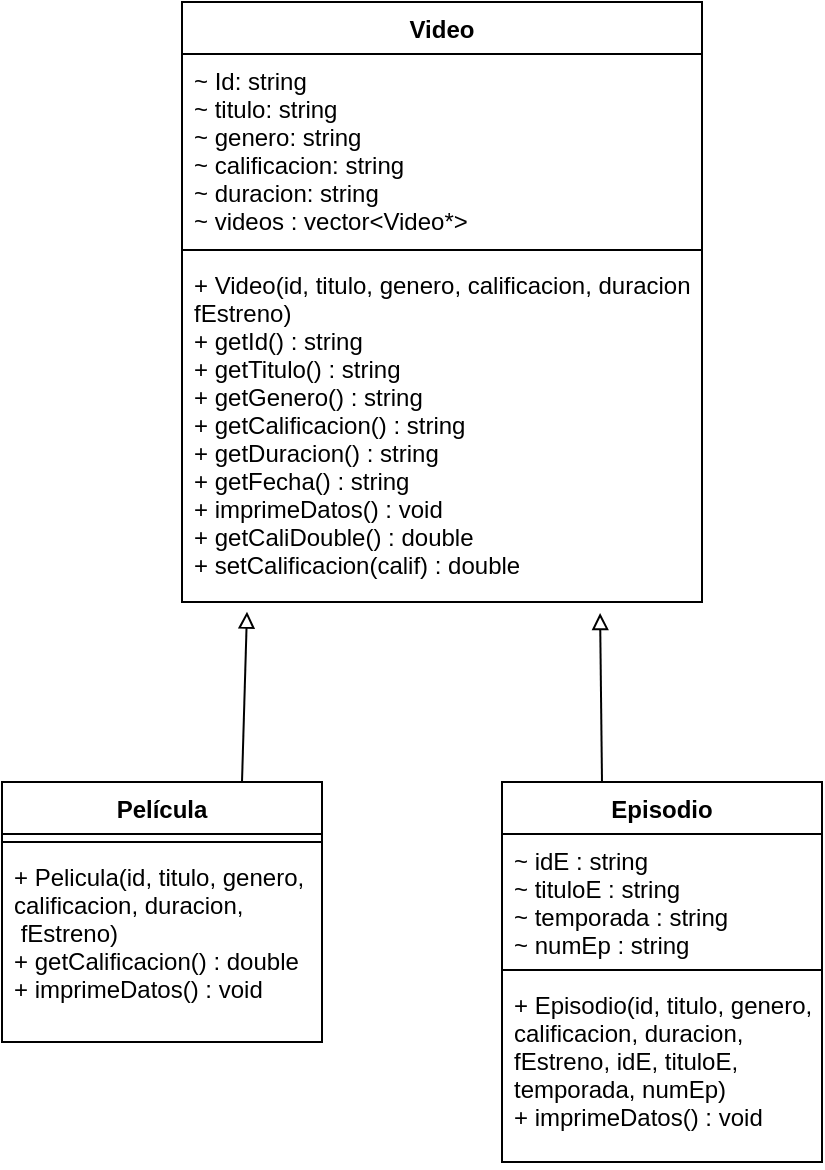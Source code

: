 <mxfile>
    <diagram id="dJvRuQb_ktj57cPkS3lV" name="Page-1">
        <mxGraphModel dx="1340" dy="1620" grid="1" gridSize="10" guides="1" tooltips="1" connect="1" arrows="1" fold="1" page="1" pageScale="1" pageWidth="827" pageHeight="1169" math="0" shadow="0">
            <root>
                <mxCell id="0"/>
                <mxCell id="1" parent="0"/>
                <mxCell id="2" value="Video" style="swimlane;fontStyle=1;align=center;verticalAlign=top;childLayout=stackLayout;horizontal=1;startSize=26;horizontalStack=0;resizeParent=1;resizeParentMax=0;resizeLast=0;collapsible=1;marginBottom=0;" parent="1" vertex="1">
                    <mxGeometry x="260" y="-10" width="260" height="300" as="geometry"/>
                </mxCell>
                <mxCell id="3" value="~ Id: string &#10;~ titulo: string&#10;~ genero: string &#10;~ calificacion: string&#10;~ duracion: string&#10;~ videos : vector&lt;Video*&gt; " style="text;strokeColor=none;fillColor=none;align=left;verticalAlign=top;spacingLeft=4;spacingRight=4;overflow=hidden;rotatable=0;points=[[0,0.5],[1,0.5]];portConstraint=eastwest;" parent="2" vertex="1">
                    <mxGeometry y="26" width="260" height="94" as="geometry"/>
                </mxCell>
                <mxCell id="4" value="" style="line;strokeWidth=1;fillColor=none;align=left;verticalAlign=middle;spacingTop=-1;spacingLeft=3;spacingRight=3;rotatable=0;labelPosition=right;points=[];portConstraint=eastwest;strokeColor=inherit;" parent="2" vertex="1">
                    <mxGeometry y="120" width="260" height="8" as="geometry"/>
                </mxCell>
                <mxCell id="5" value="+ Video(id, titulo, genero, calificacion, duracion,   &#10;fEstreno)               &#10;+ getId() : string       &#10;+ getTitulo() : string      &#10;+ getGenero() : string      &#10;+ getCalificacion() : string&#10;+ getDuracion() : string    &#10;+ getFecha() : string       &#10;+ imprimeDatos() : void     &#10;+ getCaliDouble() : double&#10;+ setCalificacion(calif) : double" style="text;strokeColor=none;fillColor=none;align=left;verticalAlign=top;spacingLeft=4;spacingRight=4;overflow=hidden;rotatable=0;points=[[0,0.5],[1,0.5]];portConstraint=eastwest;" parent="2" vertex="1">
                    <mxGeometry y="128" width="260" height="172" as="geometry"/>
                </mxCell>
                <mxCell id="6" value="Película" style="swimlane;fontStyle=1;align=center;verticalAlign=top;childLayout=stackLayout;horizontal=1;startSize=26;horizontalStack=0;resizeParent=1;resizeParentMax=0;resizeLast=0;collapsible=1;marginBottom=0;" parent="1" vertex="1">
                    <mxGeometry x="170" y="380" width="160" height="130" as="geometry"/>
                </mxCell>
                <mxCell id="8" value="" style="line;strokeWidth=1;fillColor=none;align=left;verticalAlign=middle;spacingTop=-1;spacingLeft=3;spacingRight=3;rotatable=0;labelPosition=right;points=[];portConstraint=eastwest;strokeColor=inherit;" parent="6" vertex="1">
                    <mxGeometry y="26" width="160" height="8" as="geometry"/>
                </mxCell>
                <mxCell id="9" value="+ Pelicula(id, titulo, genero, &#10;calificacion, duracion,&#10; fEstreno)      &#10;+ getCalificacion() : double&#10;+ imprimeDatos() : void  " style="text;strokeColor=none;fillColor=none;align=left;verticalAlign=top;spacingLeft=4;spacingRight=4;overflow=hidden;rotatable=0;points=[[0,0.5],[1,0.5]];portConstraint=eastwest;" parent="6" vertex="1">
                    <mxGeometry y="34" width="160" height="96" as="geometry"/>
                </mxCell>
                <mxCell id="10" value="Episodio" style="swimlane;fontStyle=1;align=center;verticalAlign=top;childLayout=stackLayout;horizontal=1;startSize=26;horizontalStack=0;resizeParent=1;resizeParentMax=0;resizeLast=0;collapsible=1;marginBottom=0;" parent="1" vertex="1">
                    <mxGeometry x="420" y="380" width="160" height="190" as="geometry"/>
                </mxCell>
                <mxCell id="11" value="~ idE : string              &#10;~ tituloE : string          &#10;~ temporada : string        &#10;~ numEp : string           " style="text;strokeColor=none;fillColor=none;align=left;verticalAlign=top;spacingLeft=4;spacingRight=4;overflow=hidden;rotatable=0;points=[[0,0.5],[1,0.5]];portConstraint=eastwest;" parent="10" vertex="1">
                    <mxGeometry y="26" width="160" height="64" as="geometry"/>
                </mxCell>
                <mxCell id="12" value="" style="line;strokeWidth=1;fillColor=none;align=left;verticalAlign=middle;spacingTop=-1;spacingLeft=3;spacingRight=3;rotatable=0;labelPosition=right;points=[];portConstraint=eastwest;strokeColor=inherit;" parent="10" vertex="1">
                    <mxGeometry y="90" width="160" height="8" as="geometry"/>
                </mxCell>
                <mxCell id="13" value="+ Episodio(id, titulo, genero, &#10;calificacion, duracion, &#10;fEstreno, idE, tituloE, &#10;temporada, numEp)                &#10;+ imprimeDatos() : void" style="text;strokeColor=none;fillColor=none;align=left;verticalAlign=top;spacingLeft=4;spacingRight=4;overflow=hidden;rotatable=0;points=[[0,0.5],[1,0.5]];portConstraint=eastwest;" parent="10" vertex="1">
                    <mxGeometry y="98" width="160" height="92" as="geometry"/>
                </mxCell>
                <mxCell id="20" value="" style="endArrow=block;endFill=0;html=1;entryX=0.125;entryY=1.028;entryDx=0;entryDy=0;entryPerimeter=0;exitX=0.75;exitY=0;exitDx=0;exitDy=0;" parent="1" target="5" edge="1" source="6">
                    <mxGeometry width="160" relative="1" as="geometry">
                        <mxPoint x="300" y="390" as="sourcePoint"/>
                        <mxPoint x="460" y="390" as="targetPoint"/>
                    </mxGeometry>
                </mxCell>
                <mxCell id="21" value="" style="endArrow=block;endFill=0;html=1;entryX=0.804;entryY=1.032;entryDx=0;entryDy=0;entryPerimeter=0;" parent="1" edge="1" target="5">
                    <mxGeometry width="160" relative="1" as="geometry">
                        <mxPoint x="470" y="380" as="sourcePoint"/>
                        <mxPoint x="470" y="322.016" as="targetPoint"/>
                    </mxGeometry>
                </mxCell>
            </root>
        </mxGraphModel>
    </diagram>
</mxfile>